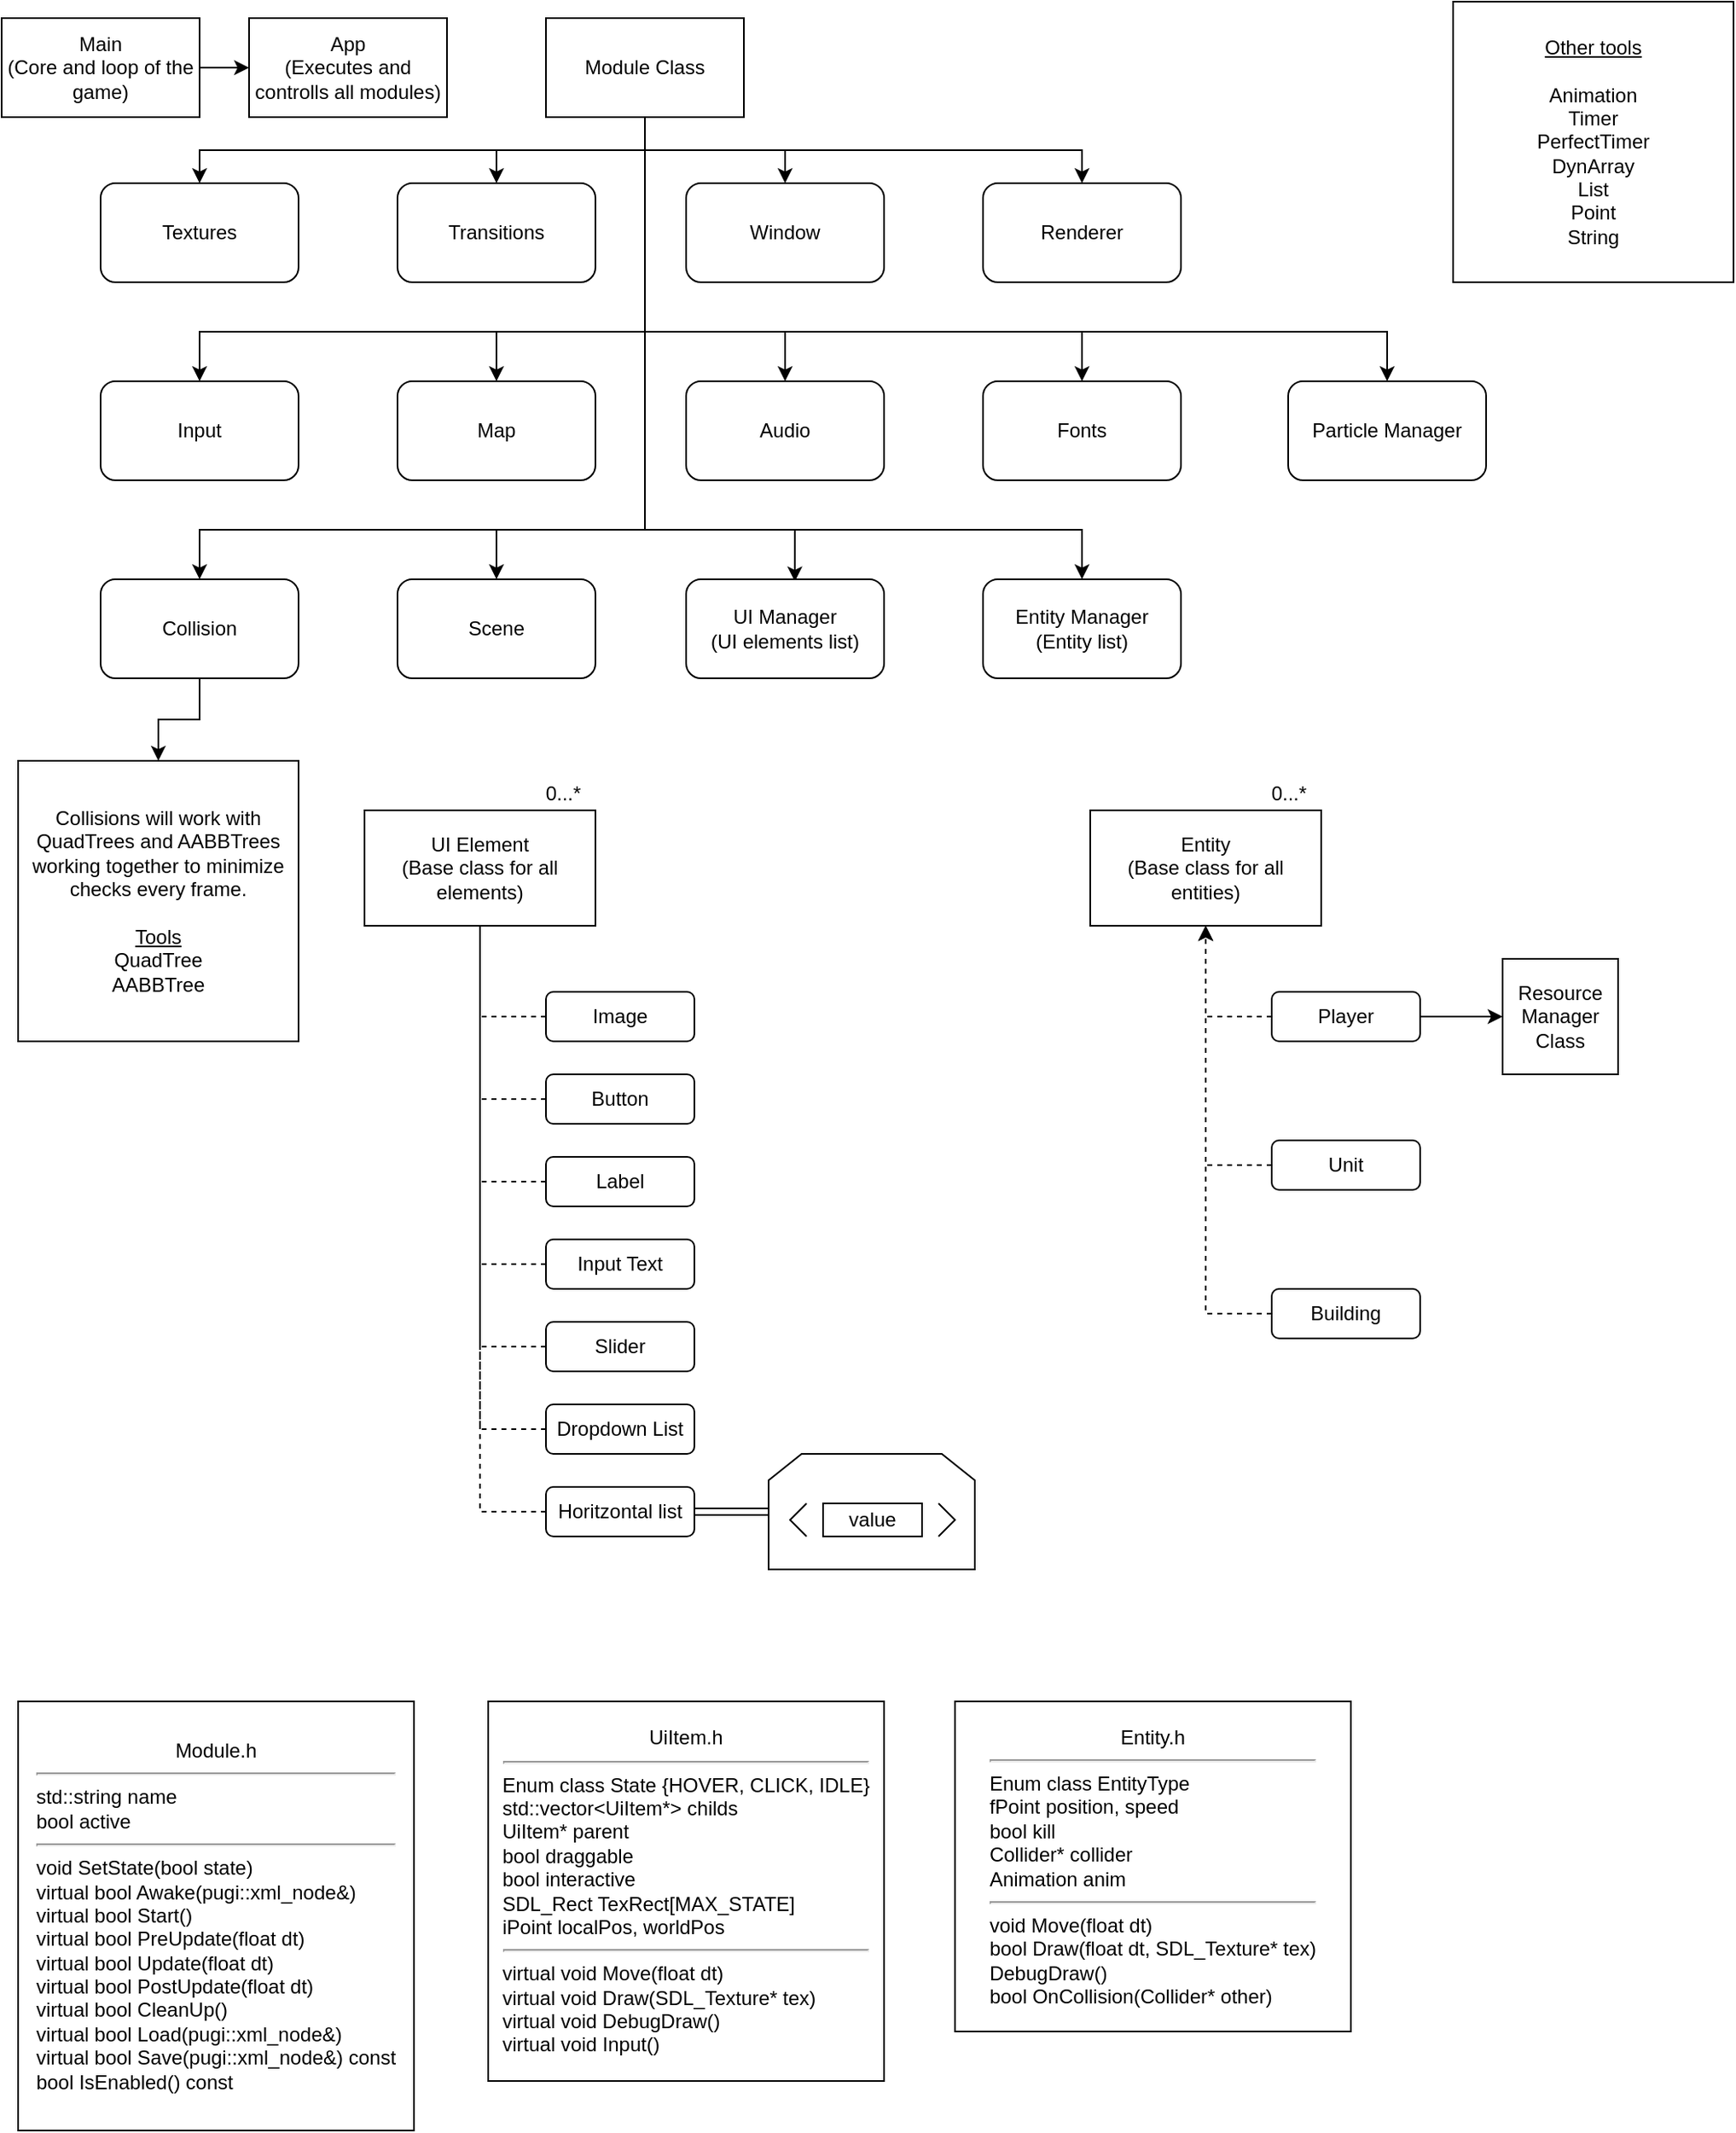 <mxfile version="12.8.1" type="device"><diagram id="bKn3DlAzvNpuroSGD_JI" name="Page-1"><mxGraphModel dx="1373" dy="1823" grid="1" gridSize="10" guides="1" tooltips="1" connect="1" arrows="1" fold="1" page="1" pageScale="1" pageWidth="1169" pageHeight="1654" math="0" shadow="0"><root><mxCell id="0"/><mxCell id="1" parent="0"/><mxCell id="jgQz6Gm1pOqKuSatFkdT-83" value="" style="shape=loopLimit;whiteSpace=wrap;html=1;" parent="1" vertex="1"><mxGeometry x="485" y="900" width="125" height="70" as="geometry"/></mxCell><mxCell id="jgQz6Gm1pOqKuSatFkdT-38" style="edgeStyle=orthogonalEdgeStyle;rounded=0;orthogonalLoop=1;jettySize=auto;html=1;entryX=0.5;entryY=0;entryDx=0;entryDy=0;" parent="1" source="jgQz6Gm1pOqKuSatFkdT-4" target="jgQz6Gm1pOqKuSatFkdT-33" edge="1"><mxGeometry relative="1" as="geometry"><Array as="points"><mxPoint x="410" y="340"/><mxPoint x="140" y="340"/></Array></mxGeometry></mxCell><mxCell id="jgQz6Gm1pOqKuSatFkdT-39" style="edgeStyle=orthogonalEdgeStyle;rounded=0;orthogonalLoop=1;jettySize=auto;html=1;entryX=0.5;entryY=0;entryDx=0;entryDy=0;" parent="1" source="jgQz6Gm1pOqKuSatFkdT-4" target="jgQz6Gm1pOqKuSatFkdT-32" edge="1"><mxGeometry relative="1" as="geometry"><Array as="points"><mxPoint x="410" y="340"/><mxPoint x="675" y="340"/></Array></mxGeometry></mxCell><mxCell id="jgQz6Gm1pOqKuSatFkdT-40" style="edgeStyle=orthogonalEdgeStyle;rounded=0;orthogonalLoop=1;jettySize=auto;html=1;entryX=0.549;entryY=0.022;entryDx=0;entryDy=0;entryPerimeter=0;" parent="1" source="jgQz6Gm1pOqKuSatFkdT-4" target="jgQz6Gm1pOqKuSatFkdT-31" edge="1"><mxGeometry relative="1" as="geometry"><Array as="points"><mxPoint x="410" y="340"/><mxPoint x="501" y="340"/></Array></mxGeometry></mxCell><mxCell id="jgQz6Gm1pOqKuSatFkdT-41" style="edgeStyle=orthogonalEdgeStyle;rounded=0;orthogonalLoop=1;jettySize=auto;html=1;entryX=0.5;entryY=0;entryDx=0;entryDy=0;" parent="1" source="jgQz6Gm1pOqKuSatFkdT-4" target="jgQz6Gm1pOqKuSatFkdT-25" edge="1"><mxGeometry relative="1" as="geometry"><Array as="points"><mxPoint x="410" y="340"/><mxPoint x="320" y="340"/></Array></mxGeometry></mxCell><mxCell id="jgQz6Gm1pOqKuSatFkdT-42" style="edgeStyle=orthogonalEdgeStyle;rounded=0;orthogonalLoop=1;jettySize=auto;html=1;entryX=0.5;entryY=0;entryDx=0;entryDy=0;" parent="1" source="jgQz6Gm1pOqKuSatFkdT-4" target="jgQz6Gm1pOqKuSatFkdT-26" edge="1"><mxGeometry relative="1" as="geometry"><Array as="points"><mxPoint x="410" y="220"/><mxPoint x="140" y="220"/></Array></mxGeometry></mxCell><mxCell id="jgQz6Gm1pOqKuSatFkdT-43" style="edgeStyle=orthogonalEdgeStyle;rounded=0;orthogonalLoop=1;jettySize=auto;html=1;entryX=0.5;entryY=0;entryDx=0;entryDy=0;" parent="1" source="jgQz6Gm1pOqKuSatFkdT-4" target="jgQz6Gm1pOqKuSatFkdT-9" edge="1"><mxGeometry relative="1" as="geometry"><Array as="points"><mxPoint x="410" y="220"/><mxPoint x="320" y="220"/></Array></mxGeometry></mxCell><mxCell id="jgQz6Gm1pOqKuSatFkdT-44" style="edgeStyle=orthogonalEdgeStyle;rounded=0;orthogonalLoop=1;jettySize=auto;html=1;" parent="1" source="jgQz6Gm1pOqKuSatFkdT-4" target="jgQz6Gm1pOqKuSatFkdT-24" edge="1"><mxGeometry relative="1" as="geometry"><Array as="points"><mxPoint x="410" y="220"/><mxPoint x="675" y="220"/></Array></mxGeometry></mxCell><mxCell id="jgQz6Gm1pOqKuSatFkdT-45" style="edgeStyle=orthogonalEdgeStyle;rounded=0;orthogonalLoop=1;jettySize=auto;html=1;entryX=0.5;entryY=0;entryDx=0;entryDy=0;" parent="1" source="jgQz6Gm1pOqKuSatFkdT-4" target="jgQz6Gm1pOqKuSatFkdT-28" edge="1"><mxGeometry relative="1" as="geometry"><Array as="points"><mxPoint x="410" y="220"/><mxPoint x="495" y="220"/></Array></mxGeometry></mxCell><mxCell id="jgQz6Gm1pOqKuSatFkdT-46" style="edgeStyle=orthogonalEdgeStyle;rounded=0;orthogonalLoop=1;jettySize=auto;html=1;entryX=0.5;entryY=0;entryDx=0;entryDy=0;" parent="1" source="jgQz6Gm1pOqKuSatFkdT-4" target="jgQz6Gm1pOqKuSatFkdT-8" edge="1"><mxGeometry relative="1" as="geometry"><Array as="points"><mxPoint x="410" y="110"/><mxPoint x="140" y="110"/></Array></mxGeometry></mxCell><mxCell id="jgQz6Gm1pOqKuSatFkdT-47" style="edgeStyle=orthogonalEdgeStyle;rounded=0;orthogonalLoop=1;jettySize=auto;html=1;entryX=0.5;entryY=0;entryDx=0;entryDy=0;" parent="1" source="jgQz6Gm1pOqKuSatFkdT-4" target="jgQz6Gm1pOqKuSatFkdT-27" edge="1"><mxGeometry relative="1" as="geometry"/></mxCell><mxCell id="jgQz6Gm1pOqKuSatFkdT-48" style="edgeStyle=orthogonalEdgeStyle;rounded=0;orthogonalLoop=1;jettySize=auto;html=1;entryX=0.5;entryY=0;entryDx=0;entryDy=0;" parent="1" source="jgQz6Gm1pOqKuSatFkdT-4" target="jgQz6Gm1pOqKuSatFkdT-29" edge="1"><mxGeometry relative="1" as="geometry"/></mxCell><mxCell id="jgQz6Gm1pOqKuSatFkdT-49" style="edgeStyle=orthogonalEdgeStyle;rounded=0;orthogonalLoop=1;jettySize=auto;html=1;entryX=0.5;entryY=0;entryDx=0;entryDy=0;" parent="1" source="jgQz6Gm1pOqKuSatFkdT-4" target="jgQz6Gm1pOqKuSatFkdT-30" edge="1"><mxGeometry relative="1" as="geometry"><Array as="points"><mxPoint x="410" y="110"/><mxPoint x="675" y="110"/></Array></mxGeometry></mxCell><mxCell id="88terWRZdFnWjbkd3Z0i-11" style="edgeStyle=orthogonalEdgeStyle;rounded=0;orthogonalLoop=1;jettySize=auto;html=1;entryX=0.5;entryY=0;entryDx=0;entryDy=0;" parent="1" source="jgQz6Gm1pOqKuSatFkdT-4" target="88terWRZdFnWjbkd3Z0i-9" edge="1"><mxGeometry relative="1" as="geometry"><Array as="points"><mxPoint x="410" y="220"/><mxPoint x="860" y="220"/></Array></mxGeometry></mxCell><mxCell id="jgQz6Gm1pOqKuSatFkdT-4" value="Module Class" style="rounded=0;whiteSpace=wrap;html=1;" parent="1" vertex="1"><mxGeometry x="350" y="30" width="120" height="60" as="geometry"/></mxCell><mxCell id="jgQz6Gm1pOqKuSatFkdT-8" value="Textures&lt;br&gt;" style="rounded=1;whiteSpace=wrap;html=1;" parent="1" vertex="1"><mxGeometry x="80" y="130" width="120" height="60" as="geometry"/></mxCell><mxCell id="jgQz6Gm1pOqKuSatFkdT-9" value="Map&lt;span style=&quot;color: rgba(0 , 0 , 0 , 0) ; font-family: monospace ; font-size: 0px ; white-space: nowrap&quot;&gt;%3CmxGraphModel%3E%3Croot%3E%3CmxCell%20id%3D%220%22%2F%3E%3CmxCell%20id%3D%221%22%20parent%3D%220%22%2F%3E%3CmxCell%20id%3D%222%22%20value%3D%22Textures%26lt%3Bbr%26gt%3B%22%20style%3D%22rounded%3D1%3BwhiteSpace%3Dwrap%3Bhtml%3D1%3B%22%20vertex%3D%221%22%20parent%3D%221%22%3E%3CmxGeometry%20x%3D%2220%22%20y%3D%22380%22%20width%3D%22120%22%20height%3D%2260%22%20as%3D%22geometry%22%2F%3E%3C%2FmxCell%3E%3C%2Froot%3E%3C%2FmxGraphModel%3E&lt;/span&gt;" style="rounded=1;whiteSpace=wrap;html=1;" parent="1" vertex="1"><mxGeometry x="260" y="250" width="120" height="60" as="geometry"/></mxCell><mxCell id="jgQz6Gm1pOqKuSatFkdT-24" value="Fonts" style="rounded=1;whiteSpace=wrap;html=1;" parent="1" vertex="1"><mxGeometry x="615" y="250" width="120" height="60" as="geometry"/></mxCell><mxCell id="jgQz6Gm1pOqKuSatFkdT-25" value="Scene" style="rounded=1;whiteSpace=wrap;html=1;" parent="1" vertex="1"><mxGeometry x="260" y="370" width="120" height="60" as="geometry"/></mxCell><mxCell id="jgQz6Gm1pOqKuSatFkdT-26" value="Input" style="rounded=1;whiteSpace=wrap;html=1;" parent="1" vertex="1"><mxGeometry x="80" y="250" width="120" height="60" as="geometry"/></mxCell><mxCell id="jgQz6Gm1pOqKuSatFkdT-27" value="Transitions" style="rounded=1;whiteSpace=wrap;html=1;" parent="1" vertex="1"><mxGeometry x="260" y="130" width="120" height="60" as="geometry"/></mxCell><mxCell id="jgQz6Gm1pOqKuSatFkdT-28" value="Audio" style="rounded=1;whiteSpace=wrap;html=1;" parent="1" vertex="1"><mxGeometry x="435" y="250" width="120" height="60" as="geometry"/></mxCell><mxCell id="jgQz6Gm1pOqKuSatFkdT-29" value="Window" style="rounded=1;whiteSpace=wrap;html=1;" parent="1" vertex="1"><mxGeometry x="435" y="130" width="120" height="60" as="geometry"/></mxCell><mxCell id="jgQz6Gm1pOqKuSatFkdT-30" value="Renderer" style="rounded=1;whiteSpace=wrap;html=1;" parent="1" vertex="1"><mxGeometry x="615" y="130" width="120" height="60" as="geometry"/></mxCell><mxCell id="jgQz6Gm1pOqKuSatFkdT-31" value="UI Manager&lt;br&gt;(UI elements list)" style="rounded=1;whiteSpace=wrap;html=1;" parent="1" vertex="1"><mxGeometry x="435" y="370" width="120" height="60" as="geometry"/></mxCell><mxCell id="jgQz6Gm1pOqKuSatFkdT-32" value="Entity Manager&lt;br&gt;(Entity list)" style="rounded=1;whiteSpace=wrap;html=1;" parent="1" vertex="1"><mxGeometry x="615" y="370" width="120" height="60" as="geometry"/></mxCell><mxCell id="jgQz6Gm1pOqKuSatFkdT-50" style="edgeStyle=orthogonalEdgeStyle;rounded=0;orthogonalLoop=1;jettySize=auto;html=1;" parent="1" source="jgQz6Gm1pOqKuSatFkdT-33" target="jgQz6Gm1pOqKuSatFkdT-51" edge="1"><mxGeometry relative="1" as="geometry"><mxPoint x="140" y="500.0" as="targetPoint"/></mxGeometry></mxCell><mxCell id="jgQz6Gm1pOqKuSatFkdT-33" value="Collision" style="rounded=1;whiteSpace=wrap;html=1;" parent="1" vertex="1"><mxGeometry x="80" y="370" width="120" height="60" as="geometry"/></mxCell><mxCell id="jgQz6Gm1pOqKuSatFkdT-51" value="Collisions will work with QuadTrees and AABBTrees working together to minimize checks every frame.&lt;br&gt;&lt;br&gt;&lt;u&gt;Tools&lt;/u&gt;&lt;br&gt;QuadTree&lt;br&gt;AABBTree" style="whiteSpace=wrap;html=1;aspect=fixed;" parent="1" vertex="1"><mxGeometry x="30" y="480" width="170" height="170" as="geometry"/></mxCell><mxCell id="jgQz6Gm1pOqKuSatFkdT-52" value="&lt;u&gt;Other tools&lt;/u&gt;&lt;br&gt;&lt;br&gt;Animation&lt;br&gt;Timer&lt;br&gt;PerfectTimer&lt;br&gt;DynArray&lt;br&gt;List&lt;br&gt;Point&lt;br&gt;String" style="whiteSpace=wrap;html=1;aspect=fixed;" parent="1" vertex="1"><mxGeometry x="900" y="20" width="170" height="170" as="geometry"/></mxCell><mxCell id="jgQz6Gm1pOqKuSatFkdT-53" value="App&lt;br&gt;(Executes and controlls all modules)" style="rounded=0;whiteSpace=wrap;html=1;" parent="1" vertex="1"><mxGeometry x="170" y="30" width="120" height="60" as="geometry"/></mxCell><mxCell id="jgQz6Gm1pOqKuSatFkdT-55" style="edgeStyle=orthogonalEdgeStyle;rounded=0;orthogonalLoop=1;jettySize=auto;html=1;entryX=0;entryY=0.5;entryDx=0;entryDy=0;" parent="1" source="jgQz6Gm1pOqKuSatFkdT-54" target="jgQz6Gm1pOqKuSatFkdT-53" edge="1"><mxGeometry relative="1" as="geometry"/></mxCell><mxCell id="jgQz6Gm1pOqKuSatFkdT-54" value="Main&lt;br&gt;(Core and loop of the game)" style="rounded=0;whiteSpace=wrap;html=1;" parent="1" vertex="1"><mxGeometry x="20" y="30" width="120" height="60" as="geometry"/></mxCell><mxCell id="jgQz6Gm1pOqKuSatFkdT-65" value="UI Element&lt;br&gt;(Base class for all elements)" style="rounded=0;whiteSpace=wrap;html=1;" parent="1" vertex="1"><mxGeometry x="240" y="510" width="140" height="70" as="geometry"/></mxCell><mxCell id="jgQz6Gm1pOqKuSatFkdT-91" style="edgeStyle=orthogonalEdgeStyle;rounded=0;orthogonalLoop=1;jettySize=auto;html=1;entryX=0.5;entryY=1;entryDx=0;entryDy=0;dashed=1;endArrow=none;endFill=0;" parent="1" source="jgQz6Gm1pOqKuSatFkdT-67" target="jgQz6Gm1pOqKuSatFkdT-65" edge="1"><mxGeometry relative="1" as="geometry"><Array as="points"><mxPoint x="310" y="635"/></Array></mxGeometry></mxCell><mxCell id="jgQz6Gm1pOqKuSatFkdT-67" value="Image" style="rounded=1;whiteSpace=wrap;html=1;" parent="1" vertex="1"><mxGeometry x="350" y="620" width="90" height="30" as="geometry"/></mxCell><mxCell id="jgQz6Gm1pOqKuSatFkdT-90" style="edgeStyle=orthogonalEdgeStyle;rounded=0;orthogonalLoop=1;jettySize=auto;html=1;entryX=0.5;entryY=1;entryDx=0;entryDy=0;dashed=1;endArrow=none;endFill=0;" parent="1" source="jgQz6Gm1pOqKuSatFkdT-68" target="jgQz6Gm1pOqKuSatFkdT-65" edge="1"><mxGeometry relative="1" as="geometry"><Array as="points"><mxPoint x="310" y="685"/></Array></mxGeometry></mxCell><mxCell id="jgQz6Gm1pOqKuSatFkdT-68" value="Button" style="rounded=1;whiteSpace=wrap;html=1;" parent="1" vertex="1"><mxGeometry x="350" y="670" width="90" height="30" as="geometry"/></mxCell><mxCell id="jgQz6Gm1pOqKuSatFkdT-89" style="edgeStyle=orthogonalEdgeStyle;rounded=0;orthogonalLoop=1;jettySize=auto;html=1;entryX=0.5;entryY=1;entryDx=0;entryDy=0;dashed=1;endArrow=none;endFill=0;" parent="1" source="jgQz6Gm1pOqKuSatFkdT-69" target="jgQz6Gm1pOqKuSatFkdT-65" edge="1"><mxGeometry relative="1" as="geometry"><Array as="points"><mxPoint x="310" y="735"/></Array></mxGeometry></mxCell><mxCell id="jgQz6Gm1pOqKuSatFkdT-69" value="Label" style="rounded=1;whiteSpace=wrap;html=1;" parent="1" vertex="1"><mxGeometry x="350" y="720" width="90" height="30" as="geometry"/></mxCell><mxCell id="jgQz6Gm1pOqKuSatFkdT-88" style="edgeStyle=orthogonalEdgeStyle;rounded=0;orthogonalLoop=1;jettySize=auto;html=1;entryX=0.5;entryY=1;entryDx=0;entryDy=0;dashed=1;endArrow=none;endFill=0;" parent="1" source="jgQz6Gm1pOqKuSatFkdT-70" target="jgQz6Gm1pOqKuSatFkdT-65" edge="1"><mxGeometry relative="1" as="geometry"><Array as="points"><mxPoint x="310" y="785"/></Array></mxGeometry></mxCell><mxCell id="jgQz6Gm1pOqKuSatFkdT-70" value="Input Text" style="rounded=1;whiteSpace=wrap;html=1;" parent="1" vertex="1"><mxGeometry x="350" y="770" width="90" height="30" as="geometry"/></mxCell><mxCell id="jgQz6Gm1pOqKuSatFkdT-87" style="edgeStyle=orthogonalEdgeStyle;rounded=0;orthogonalLoop=1;jettySize=auto;html=1;entryX=0.5;entryY=1;entryDx=0;entryDy=0;dashed=1;endArrow=none;endFill=0;" parent="1" source="jgQz6Gm1pOqKuSatFkdT-71" target="jgQz6Gm1pOqKuSatFkdT-65" edge="1"><mxGeometry relative="1" as="geometry"><Array as="points"><mxPoint x="310" y="835"/></Array></mxGeometry></mxCell><mxCell id="jgQz6Gm1pOqKuSatFkdT-71" value="Slider" style="rounded=1;whiteSpace=wrap;html=1;" parent="1" vertex="1"><mxGeometry x="350" y="820" width="90" height="30" as="geometry"/></mxCell><mxCell id="jgQz6Gm1pOqKuSatFkdT-86" style="edgeStyle=orthogonalEdgeStyle;rounded=0;orthogonalLoop=1;jettySize=auto;html=1;entryX=0.5;entryY=1;entryDx=0;entryDy=0;dashed=1;endArrow=none;endFill=0;" parent="1" source="jgQz6Gm1pOqKuSatFkdT-72" target="jgQz6Gm1pOqKuSatFkdT-65" edge="1"><mxGeometry relative="1" as="geometry"><Array as="points"><mxPoint x="310" y="885"/></Array></mxGeometry></mxCell><mxCell id="jgQz6Gm1pOqKuSatFkdT-72" value="Dropdown List&lt;br&gt;" style="rounded=1;whiteSpace=wrap;html=1;" parent="1" vertex="1"><mxGeometry x="350" y="870" width="90" height="30" as="geometry"/></mxCell><mxCell id="jgQz6Gm1pOqKuSatFkdT-84" style="edgeStyle=orthogonalEdgeStyle;rounded=0;orthogonalLoop=1;jettySize=auto;html=1;entryX=0;entryY=0.5;entryDx=0;entryDy=0;shape=link;" parent="1" source="jgQz6Gm1pOqKuSatFkdT-73" target="jgQz6Gm1pOqKuSatFkdT-83" edge="1"><mxGeometry relative="1" as="geometry"/></mxCell><mxCell id="jgQz6Gm1pOqKuSatFkdT-73" value="Horitzontal list" style="rounded=1;whiteSpace=wrap;html=1;" parent="1" vertex="1"><mxGeometry x="350" y="920" width="90" height="30" as="geometry"/></mxCell><mxCell id="jgQz6Gm1pOqKuSatFkdT-76" value="value" style="rounded=0;whiteSpace=wrap;html=1;" parent="1" vertex="1"><mxGeometry x="518" y="930" width="60" height="20" as="geometry"/></mxCell><mxCell id="jgQz6Gm1pOqKuSatFkdT-77" value="" style="html=1;shadow=0;dashed=0;align=center;verticalAlign=middle;shape=mxgraph.arrows2.arrow;dy=0;dx=30;notch=30;" parent="1" vertex="1"><mxGeometry x="588" y="930" width="10" height="20" as="geometry"/></mxCell><mxCell id="jgQz6Gm1pOqKuSatFkdT-78" value="" style="html=1;shadow=0;dashed=0;align=center;verticalAlign=middle;shape=mxgraph.arrows2.arrow;dy=0;dx=30;notch=30;rotation=-180;" parent="1" vertex="1"><mxGeometry x="498" y="930" width="10" height="20" as="geometry"/></mxCell><mxCell id="jgQz6Gm1pOqKuSatFkdT-85" style="edgeStyle=orthogonalEdgeStyle;rounded=0;orthogonalLoop=1;jettySize=auto;html=1;entryX=0.5;entryY=1;entryDx=0;entryDy=0;dashed=1;endArrow=none;endFill=0;" parent="1" source="jgQz6Gm1pOqKuSatFkdT-73" target="jgQz6Gm1pOqKuSatFkdT-65" edge="1"><mxGeometry relative="1" as="geometry"><Array as="points"><mxPoint x="310" y="935"/></Array></mxGeometry></mxCell><mxCell id="jgQz6Gm1pOqKuSatFkdT-92" value="Entity&lt;br&gt;(Base class for all entities)" style="rounded=0;whiteSpace=wrap;html=1;" parent="1" vertex="1"><mxGeometry x="680" y="510" width="140" height="70" as="geometry"/></mxCell><mxCell id="88terWRZdFnWjbkd3Z0i-2" style="edgeStyle=orthogonalEdgeStyle;rounded=0;orthogonalLoop=1;jettySize=auto;html=1;" parent="1" source="jgQz6Gm1pOqKuSatFkdT-93" target="88terWRZdFnWjbkd3Z0i-3" edge="1"><mxGeometry relative="1" as="geometry"><mxPoint x="940" y="635" as="targetPoint"/></mxGeometry></mxCell><mxCell id="88terWRZdFnWjbkd3Z0i-4" style="edgeStyle=orthogonalEdgeStyle;rounded=0;orthogonalLoop=1;jettySize=auto;html=1;entryX=0.5;entryY=1;entryDx=0;entryDy=0;dashed=1;" parent="1" source="jgQz6Gm1pOqKuSatFkdT-93" target="jgQz6Gm1pOqKuSatFkdT-92" edge="1"><mxGeometry relative="1" as="geometry"><Array as="points"><mxPoint x="750" y="635"/></Array></mxGeometry></mxCell><mxCell id="jgQz6Gm1pOqKuSatFkdT-93" value="Player" style="rounded=1;whiteSpace=wrap;html=1;" parent="1" vertex="1"><mxGeometry x="790" y="620" width="90" height="30" as="geometry"/></mxCell><mxCell id="88terWRZdFnWjbkd3Z0i-7" style="edgeStyle=orthogonalEdgeStyle;rounded=0;orthogonalLoop=1;jettySize=auto;html=1;entryX=0.5;entryY=1;entryDx=0;entryDy=0;dashed=1;" parent="1" source="jgQz6Gm1pOqKuSatFkdT-94" target="jgQz6Gm1pOqKuSatFkdT-92" edge="1"><mxGeometry relative="1" as="geometry"><Array as="points"><mxPoint x="750" y="725"/></Array></mxGeometry></mxCell><mxCell id="jgQz6Gm1pOqKuSatFkdT-94" value="Unit" style="rounded=1;whiteSpace=wrap;html=1;" parent="1" vertex="1"><mxGeometry x="790" y="710" width="90" height="30" as="geometry"/></mxCell><mxCell id="88terWRZdFnWjbkd3Z0i-5" style="edgeStyle=orthogonalEdgeStyle;rounded=0;orthogonalLoop=1;jettySize=auto;html=1;dashed=1;" parent="1" source="jgQz6Gm1pOqKuSatFkdT-95" target="jgQz6Gm1pOqKuSatFkdT-92" edge="1"><mxGeometry relative="1" as="geometry"><Array as="points"><mxPoint x="750" y="815"/></Array></mxGeometry></mxCell><mxCell id="jgQz6Gm1pOqKuSatFkdT-95" value="Building" style="rounded=1;whiteSpace=wrap;html=1;" parent="1" vertex="1"><mxGeometry x="790" y="800" width="90" height="30" as="geometry"/></mxCell><mxCell id="88terWRZdFnWjbkd3Z0i-3" value="Resource Manager Class" style="whiteSpace=wrap;html=1;aspect=fixed;" parent="1" vertex="1"><mxGeometry x="930" y="600" width="70" height="70" as="geometry"/></mxCell><mxCell id="88terWRZdFnWjbkd3Z0i-9" value="Particle Manager" style="rounded=1;whiteSpace=wrap;html=1;" parent="1" vertex="1"><mxGeometry x="800" y="250" width="120" height="60" as="geometry"/></mxCell><mxCell id="I_UfhBV2C1iN2cBWU_WJ-1" value="0...*" style="text;html=1;align=center;verticalAlign=middle;resizable=0;points=[];autosize=1;" vertex="1" parent="1"><mxGeometry x="780" y="490" width="40" height="20" as="geometry"/></mxCell><mxCell id="I_UfhBV2C1iN2cBWU_WJ-2" value="0...*" style="text;html=1;align=center;verticalAlign=middle;resizable=0;points=[];autosize=1;" vertex="1" parent="1"><mxGeometry x="340" y="490" width="40" height="20" as="geometry"/></mxCell><mxCell id="I_UfhBV2C1iN2cBWU_WJ-6" value="Module.h&lt;br&gt;&lt;div style=&quot;text-align: left&quot;&gt;&lt;hr&gt;&lt;/div&gt;&lt;div style=&quot;text-align: left&quot;&gt;&lt;span&gt;std::string name&lt;/span&gt;&lt;/div&gt;&lt;div style=&quot;text-align: left&quot;&gt;&lt;span&gt;bool active&lt;/span&gt;&lt;/div&gt;&lt;div style=&quot;text-align: left&quot;&gt;&lt;hr&gt;&lt;/div&gt;&lt;div style=&quot;text-align: left&quot;&gt;&lt;span&gt;void SetState(bool state)&lt;/span&gt;&lt;/div&gt;&lt;div style=&quot;text-align: left&quot;&gt;&lt;span&gt;virtual bool Awake(pugi::xml_node&amp;amp;)&lt;/span&gt;&lt;/div&gt;&lt;div style=&quot;text-align: left&quot;&gt;&lt;span&gt;virtual bool Start()&lt;/span&gt;&lt;/div&gt;&lt;div style=&quot;text-align: left&quot;&gt;&lt;span&gt;virtual bool PreUpdate(float dt)&lt;/span&gt;&lt;/div&gt;&lt;div style=&quot;text-align: left&quot;&gt;&lt;span&gt;virtual bool Update(float dt)&lt;/span&gt;&lt;/div&gt;&lt;div style=&quot;text-align: left&quot;&gt;&lt;span&gt;virtual bool PostUpdate(float dt)&lt;/span&gt;&lt;/div&gt;&lt;div style=&quot;text-align: left&quot;&gt;&lt;span&gt;virtual bool CleanUp()&lt;/span&gt;&lt;/div&gt;&lt;div style=&quot;text-align: left&quot;&gt;&lt;span&gt;virtual bool Load(pugi::xml_node&amp;amp;)&lt;/span&gt;&lt;/div&gt;&lt;div style=&quot;text-align: left&quot;&gt;&lt;span&gt;virtual bool Save(pugi::xml_node&amp;amp;) const&lt;/span&gt;&lt;/div&gt;&lt;div style=&quot;text-align: left&quot;&gt;&lt;span&gt;bool IsEnabled() const&lt;/span&gt;&lt;/div&gt;" style="rounded=0;whiteSpace=wrap;html=1;" vertex="1" parent="1"><mxGeometry x="30" y="1050" width="240" height="260" as="geometry"/></mxCell><mxCell id="I_UfhBV2C1iN2cBWU_WJ-8" value="UiItem.h&lt;br&gt;&lt;hr&gt;&lt;div style=&quot;text-align: left&quot;&gt;&lt;/div&gt;&lt;div style=&quot;text-align: left&quot;&gt;Enum class State {HOVER, CLICK, IDLE}&lt;/div&gt;&lt;div style=&quot;text-align: left&quot;&gt;std::vector&amp;lt;UiItem*&amp;gt; childs&lt;/div&gt;&lt;div style=&quot;text-align: left&quot;&gt;UiItem* parent&lt;/div&gt;&lt;div style=&quot;text-align: left&quot;&gt;bool draggable&lt;/div&gt;&lt;div style=&quot;text-align: left&quot;&gt;bool interactive&lt;/div&gt;&lt;div style=&quot;text-align: left&quot;&gt;SDL_Rect TexRect[MAX_STATE]&lt;/div&gt;&lt;div style=&quot;text-align: left&quot;&gt;iPoint localPos, worldPos&lt;/div&gt;&lt;div style=&quot;text-align: left&quot;&gt;&lt;hr&gt;virtual void Move(float dt)&lt;/div&gt;&lt;div style=&quot;text-align: left&quot;&gt;virtual void Draw(SDL_Texture* tex)&lt;/div&gt;&lt;div style=&quot;text-align: left&quot;&gt;virtual void DebugDraw()&lt;/div&gt;&lt;div style=&quot;text-align: left&quot;&gt;virtual void Input()&lt;/div&gt;" style="rounded=0;whiteSpace=wrap;html=1;" vertex="1" parent="1"><mxGeometry x="315" y="1050" width="240" height="230" as="geometry"/></mxCell><mxCell id="I_UfhBV2C1iN2cBWU_WJ-9" value="Entity.h&lt;br&gt;&lt;div style=&quot;text-align: left&quot;&gt;&lt;hr&gt;&lt;/div&gt;&lt;div style=&quot;text-align: left&quot;&gt;Enum class EntityType&lt;/div&gt;&lt;div style=&quot;text-align: left&quot;&gt;fPoint position, speed&lt;/div&gt;&lt;div style=&quot;text-align: left&quot;&gt;bool kill&lt;/div&gt;&lt;div style=&quot;text-align: left&quot;&gt;Collider* collider&lt;/div&gt;&lt;div style=&quot;text-align: left&quot;&gt;Animation anim&lt;/div&gt;&lt;div style=&quot;text-align: left&quot;&gt;&lt;hr&gt;&lt;/div&gt;&lt;div style=&quot;text-align: left&quot;&gt;void Move(float dt)&lt;/div&gt;&lt;div style=&quot;text-align: left&quot;&gt;bool Draw(float dt, SDL_Texture* tex)&lt;/div&gt;&lt;div style=&quot;text-align: left&quot;&gt;DebugDraw()&lt;/div&gt;&lt;div style=&quot;text-align: left&quot;&gt;bool OnCollision(Collider* other)&lt;/div&gt;" style="rounded=0;whiteSpace=wrap;html=1;" vertex="1" parent="1"><mxGeometry x="598" y="1050" width="240" height="200" as="geometry"/></mxCell></root></mxGraphModel></diagram></mxfile>